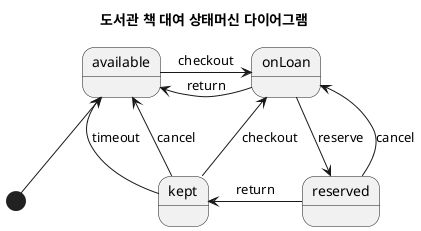 @startuml
title 도서관 책 대여 상태머신 다이어그램
[*] -up-> available
available -right-> onLoan : checkout
onLoan -left-> available : return
onLoan -down-> reserved : reserve
reserved -up-> onLoan : cancel
reserved -left-> kept : return
kept -up-> available : cancel
kept -up-> available : timeout
kept -up-> onLoan : checkout
@enduml